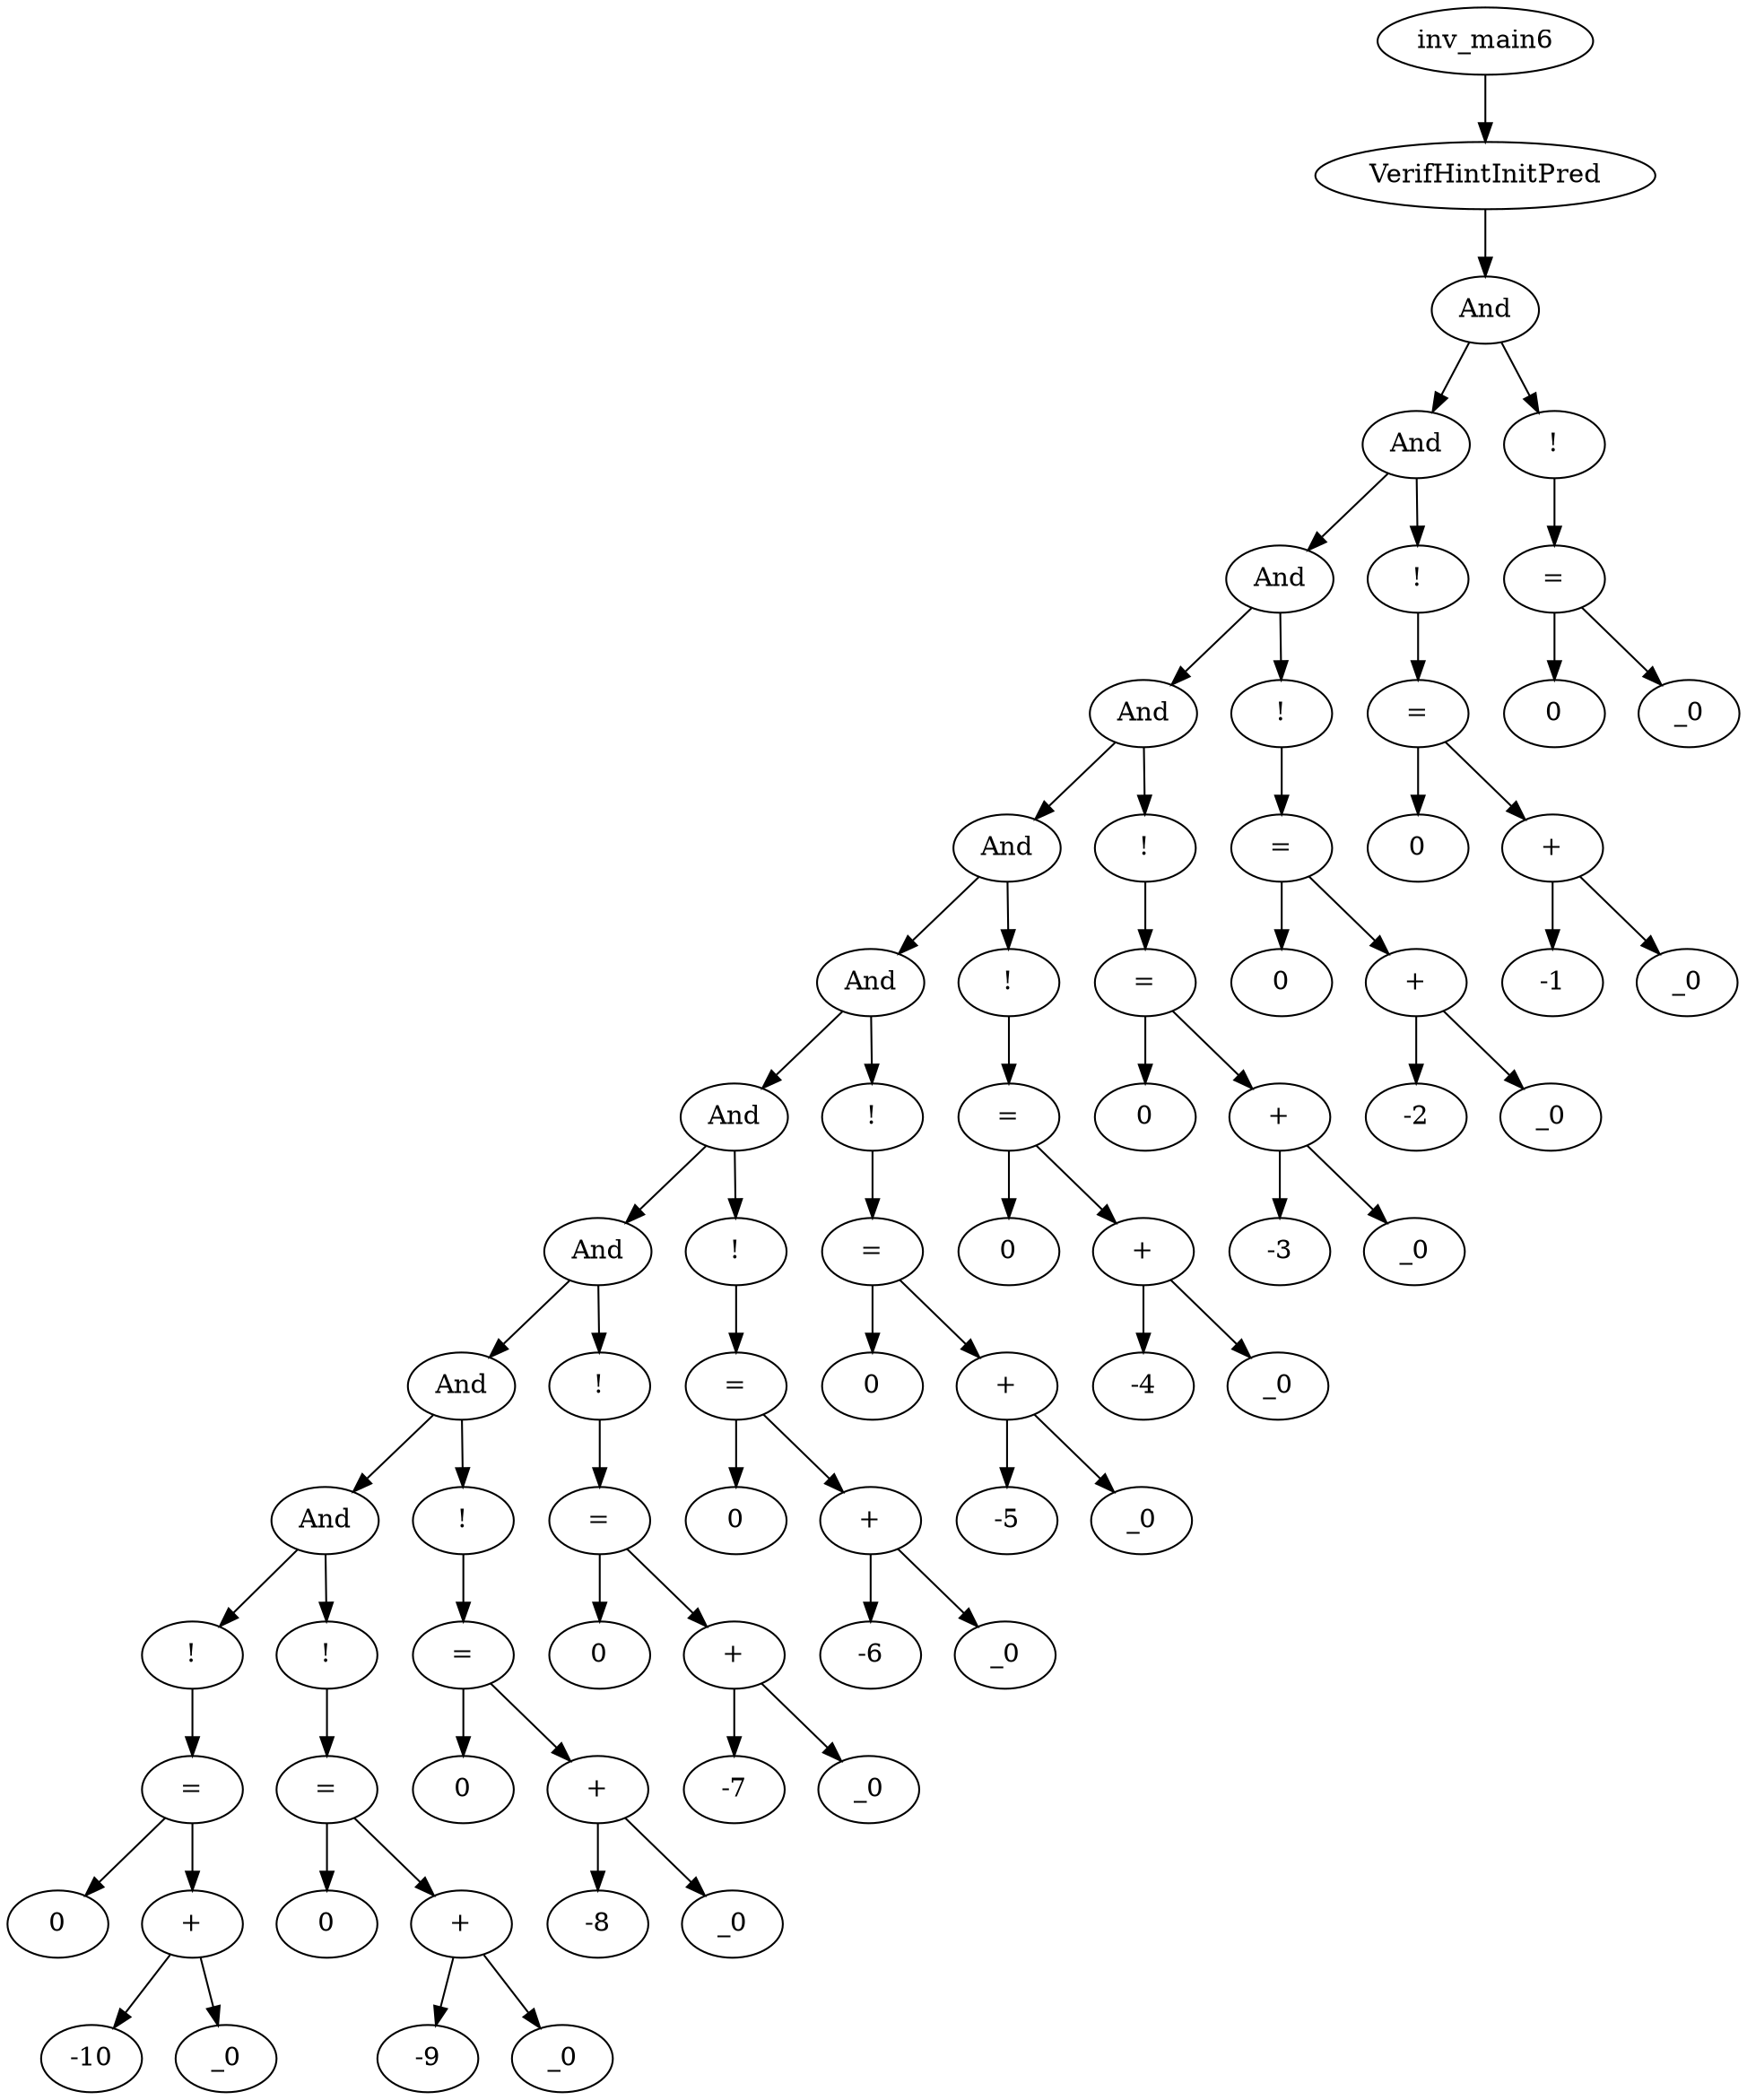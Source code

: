 digraph dag {
0 [label="inv_main6"];
1 [label="VerifHintInitPred"];
2 [label="And"];
3 [label="And"];
4 [label="And"];
5 [label="And"];
6 [label="And"];
7 [label="And"];
8 [label="And"];
9 [label="And"];
10 [label="And"];
11 [label="And"];
12 [label="!"];
13 [label="="];
14 [label="0"];
15 [label="+"];
16 [label="-10"];
17 [label="_0"];
18 [label="!"];
19 [label="="];
20 [label="0"];
21 [label="+"];
22 [label="-9"];
23 [label="_0"];
24 [label="!"];
25 [label="="];
26 [label="0"];
27 [label="+"];
28 [label="-8"];
29 [label="_0"];
30 [label="!"];
31 [label="="];
32 [label="0"];
33 [label="+"];
34 [label="-7"];
35 [label="_0"];
36 [label="!"];
37 [label="="];
38 [label="0"];
39 [label="+"];
40 [label="-6"];
41 [label="_0"];
42 [label="!"];
43 [label="="];
44 [label="0"];
45 [label="+"];
46 [label="-5"];
47 [label="_0"];
48 [label="!"];
49 [label="="];
50 [label="0"];
51 [label="+"];
52 [label="-4"];
53 [label="_0"];
54 [label="!"];
55 [label="="];
56 [label="0"];
57 [label="+"];
58 [label="-3"];
59 [label="_0"];
60 [label="!"];
61 [label="="];
62 [label="0"];
63 [label="+"];
64 [label="-2"];
65 [label="_0"];
66 [label="!"];
67 [label="="];
68 [label="0"];
69 [label="+"];
70 [label="-1"];
71 [label="_0"];
72 [label="!"];
73 [label="="];
74 [label="0"];
75 [label="_0"];
0->1
1->2
2->3
2 -> 72
3->4
3 -> 66
4->5
4 -> 60
5->6
5 -> 54
6->7
6 -> 48
7->8
7 -> 42
8->9
8 -> 36
9->10
9 -> 30
10->11
10 -> 24
11->12
11 -> 18
12->13
13->15
13 -> 14
15->17
15 -> 16
18->19
19->21
19 -> 20
21->23
21 -> 22
24->25
25->27
25 -> 26
27->29
27 -> 28
30->31
31->33
31 -> 32
33->35
33 -> 34
36->37
37->39
37 -> 38
39->41
39 -> 40
42->43
43->45
43 -> 44
45->47
45 -> 46
48->49
49->51
49 -> 50
51->53
51 -> 52
54->55
55->57
55 -> 56
57->59
57 -> 58
60->61
61->63
61 -> 62
63->65
63 -> 64
66->67
67->69
67 -> 68
69->71
69 -> 70
72->73
73->75
73 -> 74
}

